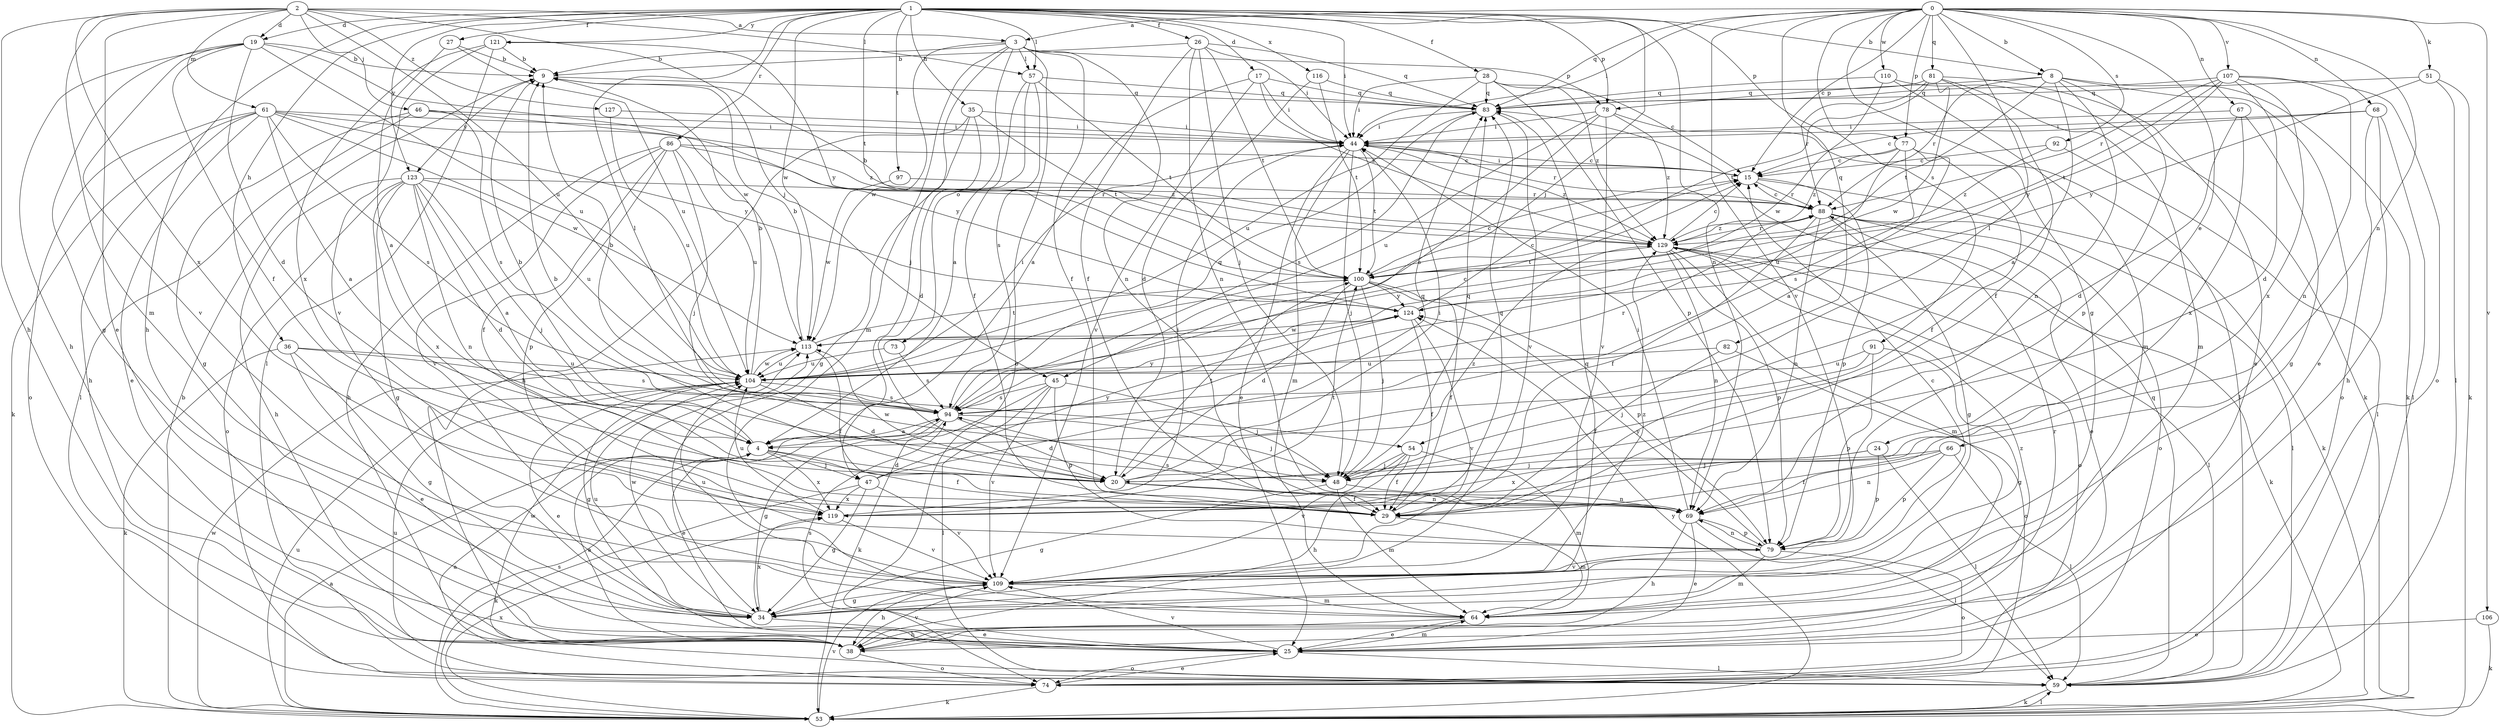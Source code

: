 strict digraph  {
0;
1;
2;
3;
4;
8;
9;
15;
17;
19;
20;
24;
25;
26;
27;
28;
29;
34;
35;
36;
38;
44;
45;
46;
47;
48;
51;
53;
54;
57;
59;
61;
64;
66;
67;
68;
69;
73;
74;
77;
78;
79;
81;
82;
83;
86;
88;
91;
92;
94;
97;
100;
104;
106;
107;
109;
110;
113;
116;
119;
121;
123;
124;
127;
129;
0 -> 3  [label=a];
0 -> 8  [label=b];
0 -> 15  [label=c];
0 -> 24  [label=e];
0 -> 34  [label=g];
0 -> 44  [label=i];
0 -> 51  [label=k];
0 -> 54  [label=l];
0 -> 66  [label=n];
0 -> 67  [label=n];
0 -> 68  [label=n];
0 -> 77  [label=p];
0 -> 81  [label=q];
0 -> 82  [label=q];
0 -> 83  [label=q];
0 -> 91  [label=s];
0 -> 92  [label=s];
0 -> 106  [label=v];
0 -> 107  [label=v];
0 -> 109  [label=v];
0 -> 110  [label=w];
1 -> 8  [label=b];
1 -> 17  [label=d];
1 -> 19  [label=d];
1 -> 26  [label=f];
1 -> 27  [label=f];
1 -> 28  [label=f];
1 -> 35  [label=h];
1 -> 36  [label=h];
1 -> 38  [label=h];
1 -> 44  [label=i];
1 -> 45  [label=j];
1 -> 54  [label=l];
1 -> 57  [label=l];
1 -> 69  [label=n];
1 -> 77  [label=p];
1 -> 78  [label=p];
1 -> 86  [label=r];
1 -> 97  [label=t];
1 -> 100  [label=t];
1 -> 113  [label=w];
1 -> 116  [label=x];
1 -> 121  [label=y];
1 -> 123  [label=y];
2 -> 3  [label=a];
2 -> 19  [label=d];
2 -> 25  [label=e];
2 -> 38  [label=h];
2 -> 45  [label=j];
2 -> 46  [label=j];
2 -> 57  [label=l];
2 -> 61  [label=m];
2 -> 64  [label=m];
2 -> 104  [label=u];
2 -> 119  [label=x];
2 -> 127  [label=z];
3 -> 9  [label=b];
3 -> 29  [label=f];
3 -> 47  [label=j];
3 -> 57  [label=l];
3 -> 64  [label=m];
3 -> 69  [label=n];
3 -> 73  [label=o];
3 -> 74  [label=o];
3 -> 78  [label=p];
3 -> 113  [label=w];
4 -> 9  [label=b];
4 -> 20  [label=d];
4 -> 29  [label=f];
4 -> 47  [label=j];
4 -> 119  [label=x];
8 -> 4  [label=a];
8 -> 25  [label=e];
8 -> 53  [label=k];
8 -> 69  [label=n];
8 -> 78  [label=p];
8 -> 79  [label=p];
8 -> 88  [label=r];
8 -> 100  [label=t];
9 -> 83  [label=q];
9 -> 123  [label=y];
15 -> 44  [label=i];
15 -> 53  [label=k];
15 -> 79  [label=p];
15 -> 88  [label=r];
17 -> 4  [label=a];
17 -> 44  [label=i];
17 -> 83  [label=q];
17 -> 109  [label=v];
17 -> 129  [label=z];
19 -> 9  [label=b];
19 -> 20  [label=d];
19 -> 29  [label=f];
19 -> 34  [label=g];
19 -> 38  [label=h];
19 -> 104  [label=u];
19 -> 109  [label=v];
19 -> 113  [label=w];
20 -> 9  [label=b];
20 -> 29  [label=f];
20 -> 44  [label=i];
20 -> 69  [label=n];
20 -> 100  [label=t];
20 -> 113  [label=w];
20 -> 129  [label=z];
24 -> 48  [label=j];
24 -> 59  [label=l];
24 -> 79  [label=p];
24 -> 119  [label=x];
25 -> 59  [label=l];
25 -> 64  [label=m];
25 -> 74  [label=o];
25 -> 94  [label=s];
25 -> 109  [label=v];
26 -> 9  [label=b];
26 -> 29  [label=f];
26 -> 44  [label=i];
26 -> 48  [label=j];
26 -> 69  [label=n];
26 -> 83  [label=q];
26 -> 100  [label=t];
27 -> 4  [label=a];
27 -> 9  [label=b];
27 -> 104  [label=u];
28 -> 15  [label=c];
28 -> 44  [label=i];
28 -> 79  [label=p];
28 -> 83  [label=q];
28 -> 104  [label=u];
28 -> 129  [label=z];
29 -> 64  [label=m];
29 -> 83  [label=q];
34 -> 25  [label=e];
34 -> 83  [label=q];
34 -> 104  [label=u];
34 -> 113  [label=w];
34 -> 119  [label=x];
35 -> 20  [label=d];
35 -> 34  [label=g];
35 -> 38  [label=h];
35 -> 44  [label=i];
35 -> 100  [label=t];
36 -> 25  [label=e];
36 -> 34  [label=g];
36 -> 53  [label=k];
36 -> 94  [label=s];
36 -> 104  [label=u];
38 -> 4  [label=a];
38 -> 74  [label=o];
38 -> 88  [label=r];
38 -> 109  [label=v];
38 -> 129  [label=z];
44 -> 15  [label=c];
44 -> 25  [label=e];
44 -> 48  [label=j];
44 -> 64  [label=m];
44 -> 88  [label=r];
44 -> 100  [label=t];
44 -> 129  [label=z];
45 -> 48  [label=j];
45 -> 53  [label=k];
45 -> 59  [label=l];
45 -> 79  [label=p];
45 -> 94  [label=s];
45 -> 109  [label=v];
46 -> 34  [label=g];
46 -> 44  [label=i];
46 -> 59  [label=l];
46 -> 94  [label=s];
46 -> 124  [label=y];
47 -> 34  [label=g];
47 -> 53  [label=k];
47 -> 83  [label=q];
47 -> 109  [label=v];
47 -> 119  [label=x];
47 -> 124  [label=y];
48 -> 34  [label=g];
48 -> 64  [label=m];
48 -> 69  [label=n];
48 -> 83  [label=q];
51 -> 53  [label=k];
51 -> 59  [label=l];
51 -> 83  [label=q];
51 -> 124  [label=y];
53 -> 4  [label=a];
53 -> 9  [label=b];
53 -> 59  [label=l];
53 -> 94  [label=s];
53 -> 104  [label=u];
53 -> 109  [label=v];
53 -> 113  [label=w];
53 -> 119  [label=x];
53 -> 124  [label=y];
54 -> 29  [label=f];
54 -> 38  [label=h];
54 -> 48  [label=j];
54 -> 64  [label=m];
54 -> 109  [label=v];
57 -> 4  [label=a];
57 -> 29  [label=f];
57 -> 83  [label=q];
57 -> 94  [label=s];
57 -> 100  [label=t];
59 -> 53  [label=k];
59 -> 83  [label=q];
59 -> 104  [label=u];
59 -> 113  [label=w];
61 -> 4  [label=a];
61 -> 25  [label=e];
61 -> 38  [label=h];
61 -> 44  [label=i];
61 -> 53  [label=k];
61 -> 74  [label=o];
61 -> 94  [label=s];
61 -> 113  [label=w];
61 -> 124  [label=y];
61 -> 129  [label=z];
64 -> 25  [label=e];
64 -> 38  [label=h];
66 -> 29  [label=f];
66 -> 48  [label=j];
66 -> 59  [label=l];
66 -> 69  [label=n];
66 -> 79  [label=p];
67 -> 20  [label=d];
67 -> 34  [label=g];
67 -> 44  [label=i];
67 -> 119  [label=x];
68 -> 15  [label=c];
68 -> 38  [label=h];
68 -> 44  [label=i];
68 -> 59  [label=l];
68 -> 74  [label=o];
69 -> 25  [label=e];
69 -> 38  [label=h];
69 -> 44  [label=i];
69 -> 59  [label=l];
69 -> 79  [label=p];
69 -> 94  [label=s];
73 -> 94  [label=s];
73 -> 104  [label=u];
74 -> 4  [label=a];
74 -> 25  [label=e];
74 -> 53  [label=k];
77 -> 4  [label=a];
77 -> 15  [label=c];
77 -> 29  [label=f];
77 -> 94  [label=s];
77 -> 104  [label=u];
77 -> 129  [label=z];
78 -> 44  [label=i];
78 -> 59  [label=l];
78 -> 94  [label=s];
78 -> 104  [label=u];
78 -> 109  [label=v];
78 -> 129  [label=z];
79 -> 64  [label=m];
79 -> 69  [label=n];
79 -> 74  [label=o];
79 -> 109  [label=v];
79 -> 124  [label=y];
81 -> 25  [label=e];
81 -> 29  [label=f];
81 -> 64  [label=m];
81 -> 83  [label=q];
81 -> 88  [label=r];
81 -> 100  [label=t];
81 -> 113  [label=w];
82 -> 29  [label=f];
82 -> 74  [label=o];
82 -> 104  [label=u];
83 -> 44  [label=i];
83 -> 94  [label=s];
83 -> 109  [label=v];
86 -> 15  [label=c];
86 -> 29  [label=f];
86 -> 38  [label=h];
86 -> 48  [label=j];
86 -> 79  [label=p];
86 -> 104  [label=u];
86 -> 109  [label=v];
86 -> 129  [label=z];
88 -> 15  [label=c];
88 -> 25  [label=e];
88 -> 29  [label=f];
88 -> 34  [label=g];
88 -> 59  [label=l];
88 -> 69  [label=n];
88 -> 74  [label=o];
88 -> 129  [label=z];
91 -> 34  [label=g];
91 -> 48  [label=j];
91 -> 79  [label=p];
91 -> 104  [label=u];
92 -> 15  [label=c];
92 -> 59  [label=l];
92 -> 129  [label=z];
94 -> 4  [label=a];
94 -> 9  [label=b];
94 -> 20  [label=d];
94 -> 25  [label=e];
94 -> 34  [label=g];
94 -> 48  [label=j];
94 -> 83  [label=q];
94 -> 88  [label=r];
94 -> 124  [label=y];
97 -> 88  [label=r];
97 -> 113  [label=w];
100 -> 15  [label=c];
100 -> 20  [label=d];
100 -> 29  [label=f];
100 -> 48  [label=j];
100 -> 79  [label=p];
100 -> 124  [label=y];
104 -> 9  [label=b];
104 -> 15  [label=c];
104 -> 20  [label=d];
104 -> 25  [label=e];
104 -> 34  [label=g];
104 -> 44  [label=i];
104 -> 94  [label=s];
104 -> 113  [label=w];
106 -> 25  [label=e];
106 -> 53  [label=k];
107 -> 20  [label=d];
107 -> 69  [label=n];
107 -> 74  [label=o];
107 -> 83  [label=q];
107 -> 88  [label=r];
107 -> 100  [label=t];
107 -> 119  [label=x];
107 -> 124  [label=y];
109 -> 15  [label=c];
109 -> 34  [label=g];
109 -> 38  [label=h];
109 -> 64  [label=m];
109 -> 104  [label=u];
109 -> 129  [label=z];
110 -> 53  [label=k];
110 -> 64  [label=m];
110 -> 83  [label=q];
110 -> 113  [label=w];
113 -> 9  [label=b];
113 -> 29  [label=f];
113 -> 100  [label=t];
113 -> 104  [label=u];
116 -> 20  [label=d];
116 -> 83  [label=q];
116 -> 100  [label=t];
119 -> 44  [label=i];
119 -> 100  [label=t];
119 -> 104  [label=u];
119 -> 109  [label=v];
121 -> 9  [label=b];
121 -> 59  [label=l];
121 -> 109  [label=v];
121 -> 119  [label=x];
121 -> 124  [label=y];
123 -> 4  [label=a];
123 -> 20  [label=d];
123 -> 34  [label=g];
123 -> 38  [label=h];
123 -> 48  [label=j];
123 -> 69  [label=n];
123 -> 74  [label=o];
123 -> 88  [label=r];
123 -> 104  [label=u];
123 -> 119  [label=x];
124 -> 15  [label=c];
124 -> 29  [label=f];
124 -> 109  [label=v];
124 -> 113  [label=w];
127 -> 44  [label=i];
127 -> 104  [label=u];
129 -> 9  [label=b];
129 -> 15  [label=c];
129 -> 53  [label=k];
129 -> 59  [label=l];
129 -> 64  [label=m];
129 -> 69  [label=n];
129 -> 74  [label=o];
129 -> 79  [label=p];
129 -> 88  [label=r];
129 -> 100  [label=t];
}
